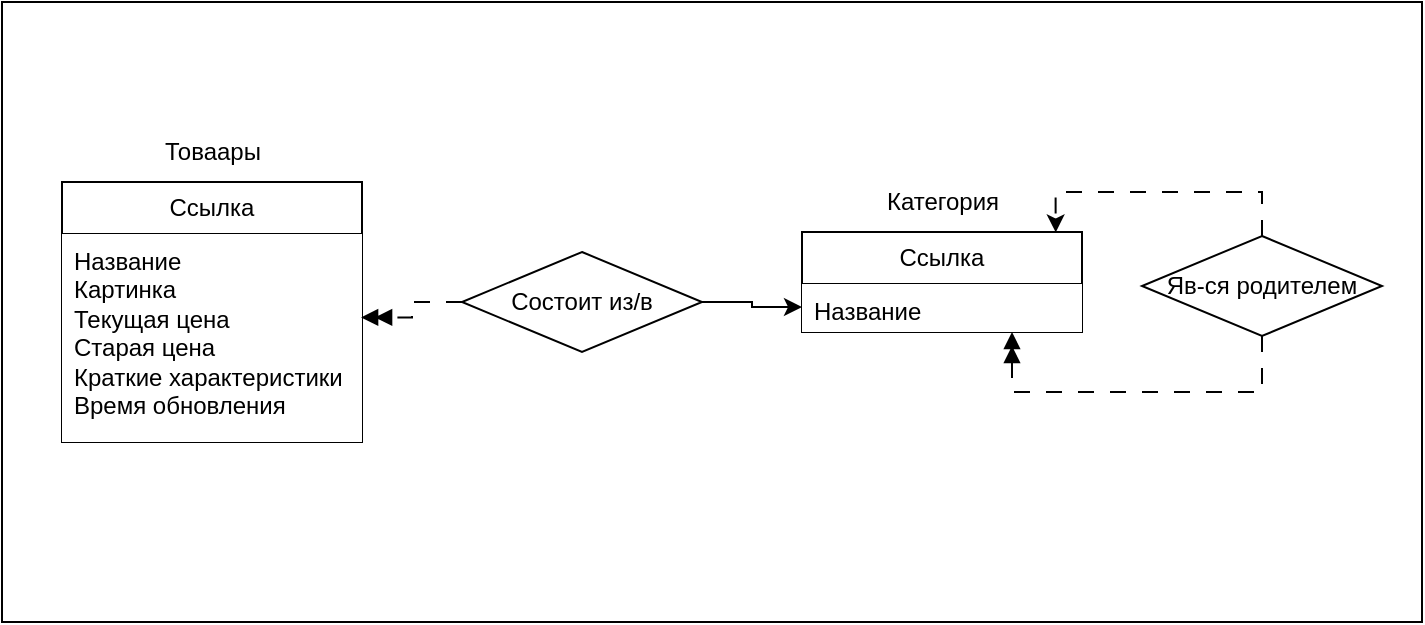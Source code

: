 <mxfile version="28.1.0">
  <diagram name="Страница — 1" id="Jow1OeaFJOFXGX1taunX">
    <mxGraphModel dx="2071" dy="716" grid="1" gridSize="10" guides="1" tooltips="1" connect="1" arrows="1" fold="1" page="1" pageScale="1" pageWidth="827" pageHeight="1169" math="0" shadow="0">
      <root>
        <mxCell id="0" />
        <mxCell id="1" parent="0" />
        <mxCell id="_3fbcZ-UaFknPs5vjPvc-5" value="" style="rounded=0;whiteSpace=wrap;html=1;" parent="1" vertex="1">
          <mxGeometry x="-10" y="235" width="710" height="310" as="geometry" />
        </mxCell>
        <mxCell id="z3YhTsL_gDp53mxOZ--C-1" value="Ссылка" style="swimlane;fontStyle=0;childLayout=stackLayout;horizontal=1;startSize=26;horizontalStack=0;resizeParent=1;resizeParentMax=0;resizeLast=0;collapsible=1;marginBottom=0;whiteSpace=wrap;html=1;fillColor=default;" parent="1" vertex="1">
          <mxGeometry x="20" y="325" width="150" height="130" as="geometry" />
        </mxCell>
        <mxCell id="z3YhTsL_gDp53mxOZ--C-2" value="Название&lt;div&gt;Картинка&lt;/div&gt;&lt;div&gt;Текущая цена&lt;/div&gt;&lt;div&gt;Старая цена&lt;/div&gt;&lt;div&gt;Краткие характеристики&lt;/div&gt;&lt;div&gt;Время обновления&lt;/div&gt;" style="text;align=left;verticalAlign=top;spacingLeft=4;spacingRight=4;overflow=hidden;rotatable=0;points=[[0,0.5],[1,0.5]];portConstraint=eastwest;whiteSpace=wrap;html=1;fillColor=default;" parent="z3YhTsL_gDp53mxOZ--C-1" vertex="1">
          <mxGeometry y="26" width="150" height="104" as="geometry" />
        </mxCell>
        <mxCell id="z3YhTsL_gDp53mxOZ--C-5" value="Товаары" style="text;html=1;align=center;verticalAlign=middle;resizable=0;points=[];autosize=1;strokeColor=none;fillColor=none;" parent="1" vertex="1">
          <mxGeometry x="60" y="295" width="70" height="30" as="geometry" />
        </mxCell>
        <mxCell id="z3YhTsL_gDp53mxOZ--C-6" value="Ссылка" style="swimlane;fontStyle=0;childLayout=stackLayout;horizontal=1;startSize=26;horizontalStack=0;resizeParent=1;resizeParentMax=0;resizeLast=0;collapsible=1;marginBottom=0;whiteSpace=wrap;html=1;" parent="1" vertex="1">
          <mxGeometry x="390" y="350" width="140" height="50" as="geometry" />
        </mxCell>
        <mxCell id="_3fbcZ-UaFknPs5vjPvc-3" value="Название" style="text;align=left;verticalAlign=top;spacingLeft=4;spacingRight=4;overflow=hidden;rotatable=0;points=[[0,0.5],[1,0.5]];portConstraint=eastwest;whiteSpace=wrap;html=1;fillColor=default;" parent="z3YhTsL_gDp53mxOZ--C-6" vertex="1">
          <mxGeometry y="26" width="140" height="24" as="geometry" />
        </mxCell>
        <mxCell id="z3YhTsL_gDp53mxOZ--C-10" value="Категория" style="text;html=1;align=center;verticalAlign=middle;resizable=0;points=[];autosize=1;strokeColor=none;fillColor=none;" parent="1" vertex="1">
          <mxGeometry x="420" y="320" width="80" height="30" as="geometry" />
        </mxCell>
        <mxCell id="z3YhTsL_gDp53mxOZ--C-13" style="edgeStyle=orthogonalEdgeStyle;rounded=0;orthogonalLoop=1;jettySize=auto;html=1;exitX=1;exitY=0.5;exitDx=0;exitDy=0;entryX=0;entryY=0.75;entryDx=0;entryDy=0;endArrow=classic;endFill=1;" parent="1" source="z3YhTsL_gDp53mxOZ--C-11" target="z3YhTsL_gDp53mxOZ--C-6" edge="1">
          <mxGeometry relative="1" as="geometry">
            <mxPoint x="340" y="395" as="sourcePoint" />
          </mxGeometry>
        </mxCell>
        <mxCell id="z3YhTsL_gDp53mxOZ--C-11" value="Состоит из/в" style="rhombus;whiteSpace=wrap;html=1;" parent="1" vertex="1">
          <mxGeometry x="220" y="360" width="120" height="50" as="geometry" />
        </mxCell>
        <mxCell id="z3YhTsL_gDp53mxOZ--C-12" style="edgeStyle=orthogonalEdgeStyle;rounded=0;orthogonalLoop=1;jettySize=auto;html=1;exitX=0;exitY=0.5;exitDx=0;exitDy=0;entryX=0.997;entryY=0.401;entryDx=0;entryDy=0;entryPerimeter=0;endArrow=doubleBlock;endFill=1;dashed=1;dashPattern=8 8;" parent="1" source="z3YhTsL_gDp53mxOZ--C-11" target="z3YhTsL_gDp53mxOZ--C-2" edge="1">
          <mxGeometry relative="1" as="geometry" />
        </mxCell>
        <mxCell id="z3YhTsL_gDp53mxOZ--C-16" style="edgeStyle=orthogonalEdgeStyle;rounded=0;orthogonalLoop=1;jettySize=auto;html=1;exitX=0.5;exitY=1;exitDx=0;exitDy=0;entryX=0.75;entryY=1;entryDx=0;entryDy=0;endArrow=doubleBlock;endFill=1;dashed=1;dashPattern=8 8;" parent="1" source="z3YhTsL_gDp53mxOZ--C-14" target="z3YhTsL_gDp53mxOZ--C-6" edge="1">
          <mxGeometry relative="1" as="geometry">
            <Array as="points">
              <mxPoint x="620" y="430" />
              <mxPoint x="495" y="430" />
            </Array>
          </mxGeometry>
        </mxCell>
        <mxCell id="z3YhTsL_gDp53mxOZ--C-14" value="Яв-ся родителем" style="rhombus;whiteSpace=wrap;html=1;" parent="1" vertex="1">
          <mxGeometry x="560" y="352" width="120" height="50" as="geometry" />
        </mxCell>
        <mxCell id="z3YhTsL_gDp53mxOZ--C-15" style="edgeStyle=orthogonalEdgeStyle;rounded=0;orthogonalLoop=1;jettySize=auto;html=1;exitX=0.5;exitY=0;exitDx=0;exitDy=0;entryX=0.906;entryY=0.004;entryDx=0;entryDy=0;entryPerimeter=0;dashed=1;dashPattern=8 8;" parent="1" source="z3YhTsL_gDp53mxOZ--C-14" target="z3YhTsL_gDp53mxOZ--C-6" edge="1">
          <mxGeometry relative="1" as="geometry" />
        </mxCell>
      </root>
    </mxGraphModel>
  </diagram>
</mxfile>
